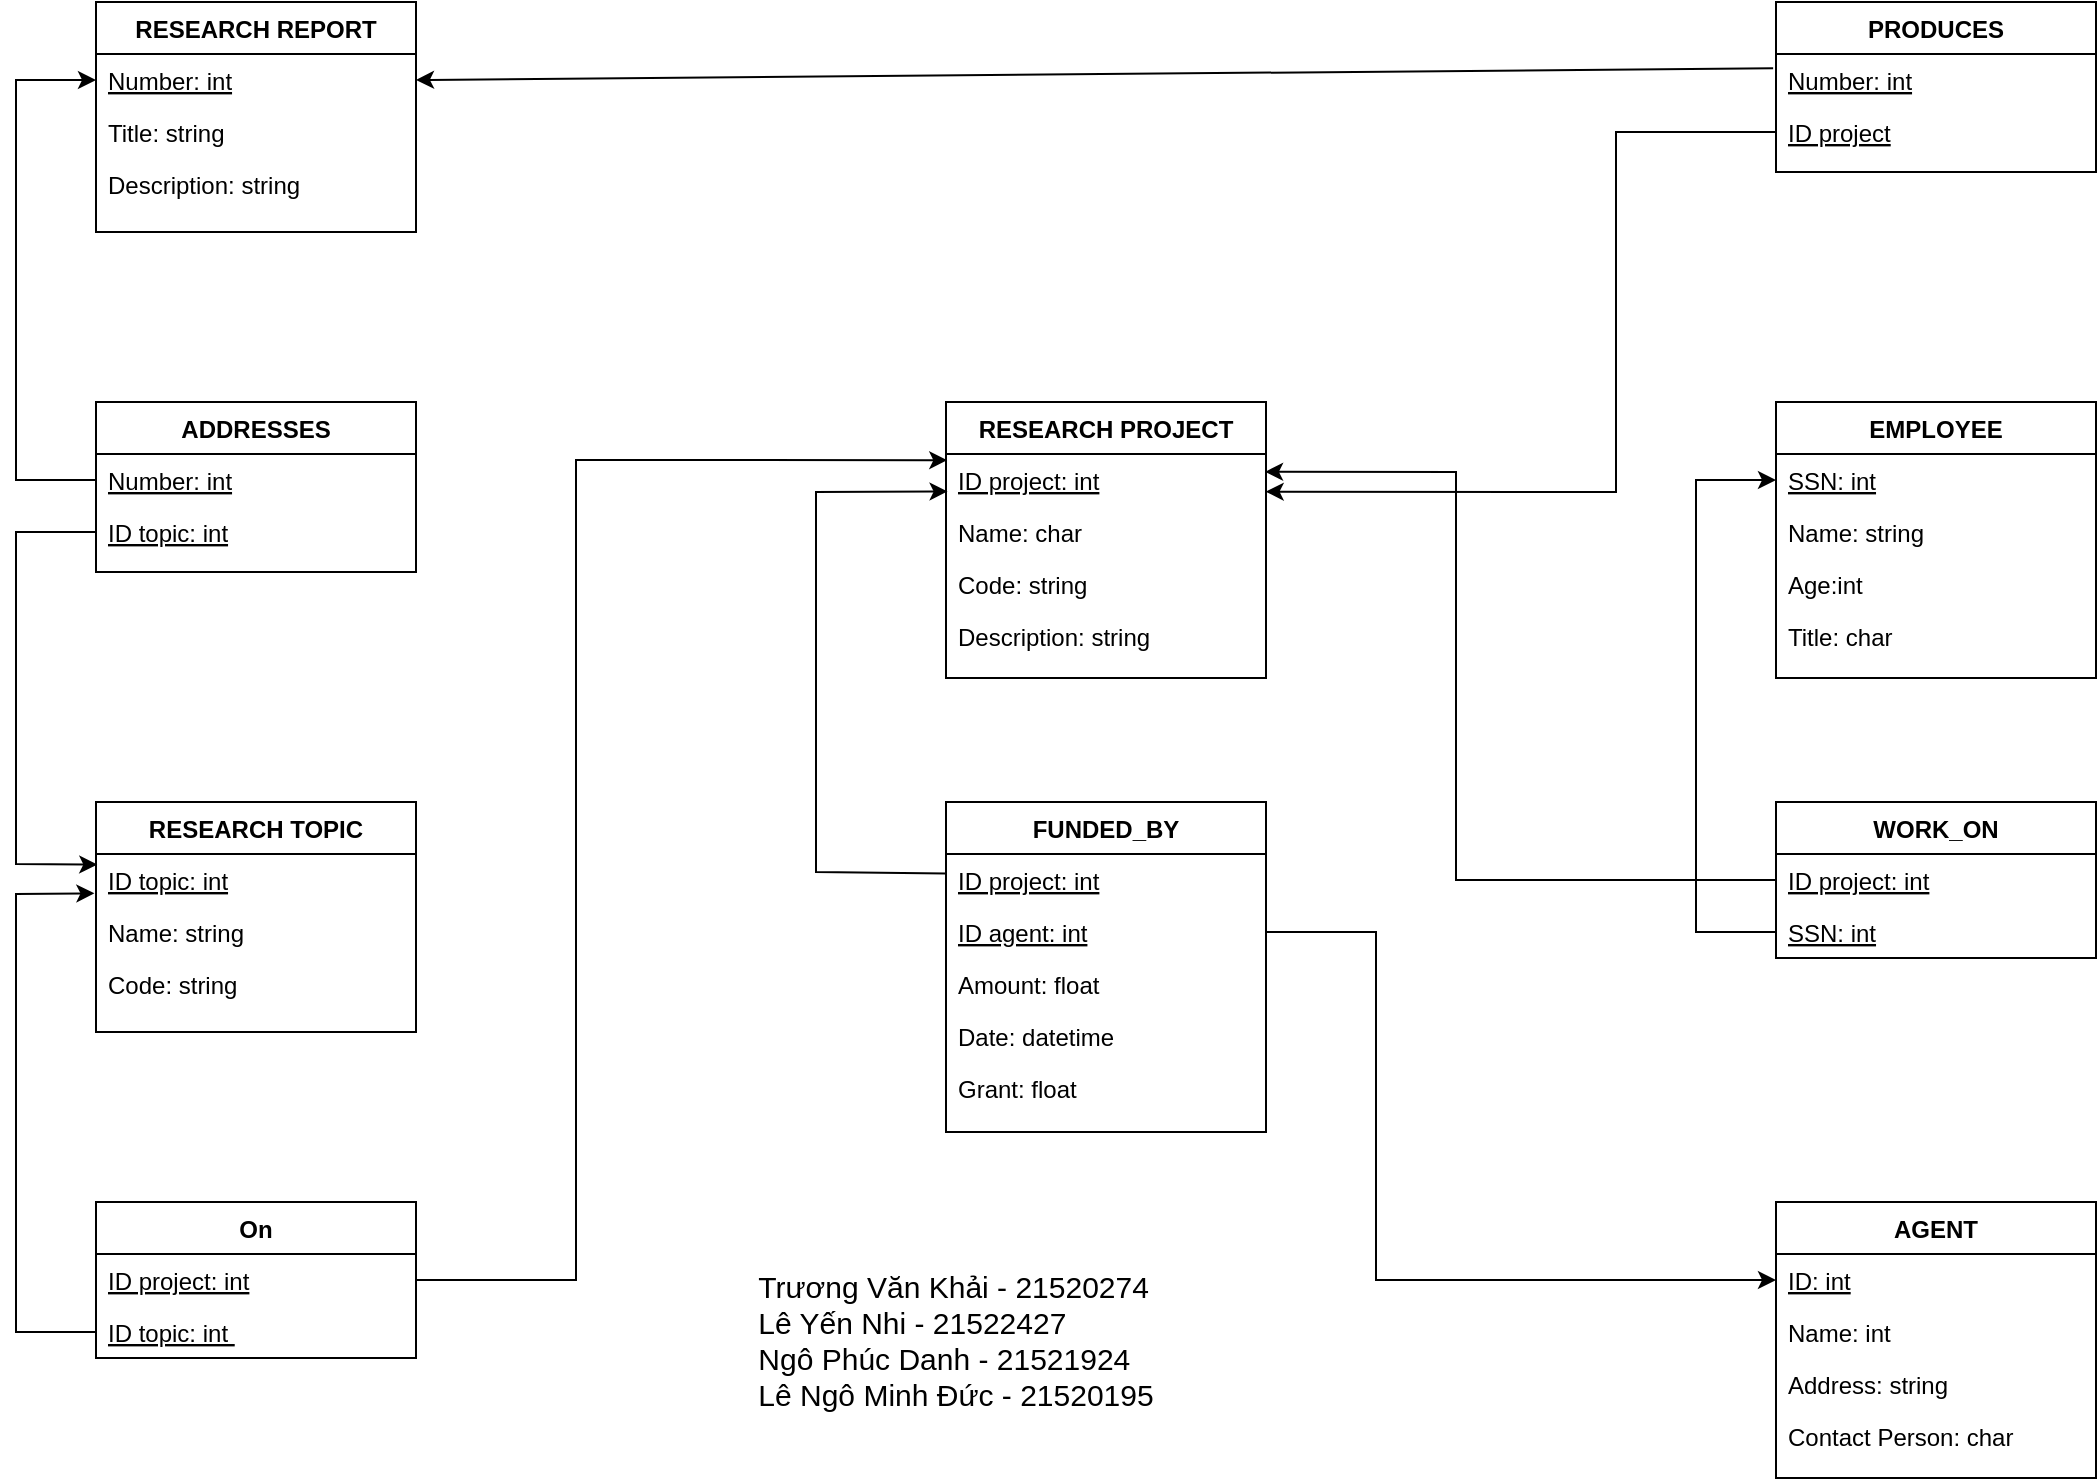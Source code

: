 <mxfile version="21.1.2" type="device">
  <diagram id="C5RBs43oDa-KdzZeNtuy" name="Page-1">
    <mxGraphModel dx="1276" dy="654" grid="1" gridSize="10" guides="1" tooltips="1" connect="1" arrows="1" fold="1" page="1" pageScale="1" pageWidth="1169" pageHeight="827" math="0" shadow="0">
      <root>
        <mxCell id="WIyWlLk6GJQsqaUBKTNV-0" />
        <mxCell id="WIyWlLk6GJQsqaUBKTNV-1" parent="WIyWlLk6GJQsqaUBKTNV-0" />
        <mxCell id="zkfFHV4jXpPFQw0GAbJ--0" value="RESEARCH REPORT" style="swimlane;fontStyle=1;align=center;verticalAlign=top;childLayout=stackLayout;horizontal=1;startSize=26;horizontalStack=0;resizeParent=1;resizeLast=0;collapsible=1;marginBottom=0;rounded=0;shadow=0;strokeWidth=1;" parent="WIyWlLk6GJQsqaUBKTNV-1" vertex="1">
          <mxGeometry x="80" y="45" width="160" height="115" as="geometry">
            <mxRectangle x="230" y="140" width="160" height="26" as="alternateBounds" />
          </mxGeometry>
        </mxCell>
        <mxCell id="zkfFHV4jXpPFQw0GAbJ--1" value="Number: int" style="text;align=left;verticalAlign=top;spacingLeft=4;spacingRight=4;overflow=hidden;rotatable=0;points=[[0,0.5],[1,0.5]];portConstraint=eastwest;fontStyle=4" parent="zkfFHV4jXpPFQw0GAbJ--0" vertex="1">
          <mxGeometry y="26" width="160" height="26" as="geometry" />
        </mxCell>
        <mxCell id="zkfFHV4jXpPFQw0GAbJ--2" value="Title: string" style="text;align=left;verticalAlign=top;spacingLeft=4;spacingRight=4;overflow=hidden;rotatable=0;points=[[0,0.5],[1,0.5]];portConstraint=eastwest;rounded=0;shadow=0;html=0;" parent="zkfFHV4jXpPFQw0GAbJ--0" vertex="1">
          <mxGeometry y="52" width="160" height="26" as="geometry" />
        </mxCell>
        <mxCell id="zkfFHV4jXpPFQw0GAbJ--3" value="Description: string" style="text;align=left;verticalAlign=top;spacingLeft=4;spacingRight=4;overflow=hidden;rotatable=0;points=[[0,0.5],[1,0.5]];portConstraint=eastwest;rounded=0;shadow=0;html=0;" parent="zkfFHV4jXpPFQw0GAbJ--0" vertex="1">
          <mxGeometry y="78" width="160" height="26" as="geometry" />
        </mxCell>
        <mxCell id="TmouDZq_Yiecgq4UuA18-0" value="ADDRESSES" style="swimlane;fontStyle=1;align=center;verticalAlign=top;childLayout=stackLayout;horizontal=1;startSize=26;horizontalStack=0;resizeParent=1;resizeLast=0;collapsible=1;marginBottom=0;rounded=0;shadow=0;strokeWidth=1;" parent="WIyWlLk6GJQsqaUBKTNV-1" vertex="1">
          <mxGeometry x="80" y="245" width="160" height="85" as="geometry">
            <mxRectangle x="230" y="140" width="160" height="26" as="alternateBounds" />
          </mxGeometry>
        </mxCell>
        <mxCell id="TmouDZq_Yiecgq4UuA18-1" value="Number: int" style="text;align=left;verticalAlign=top;spacingLeft=4;spacingRight=4;overflow=hidden;rotatable=0;points=[[0,0.5],[1,0.5]];portConstraint=eastwest;fontStyle=4" parent="TmouDZq_Yiecgq4UuA18-0" vertex="1">
          <mxGeometry y="26" width="160" height="26" as="geometry" />
        </mxCell>
        <mxCell id="TmouDZq_Yiecgq4UuA18-2" value="ID topic: int" style="text;align=left;verticalAlign=top;spacingLeft=4;spacingRight=4;overflow=hidden;rotatable=0;points=[[0,0.5],[1,0.5]];portConstraint=eastwest;rounded=0;shadow=0;html=0;fontStyle=4" parent="TmouDZq_Yiecgq4UuA18-0" vertex="1">
          <mxGeometry y="52" width="160" height="26" as="geometry" />
        </mxCell>
        <mxCell id="TmouDZq_Yiecgq4UuA18-6" value="RESEARCH TOPIC" style="swimlane;fontStyle=1;align=center;verticalAlign=top;childLayout=stackLayout;horizontal=1;startSize=26;horizontalStack=0;resizeParent=1;resizeLast=0;collapsible=1;marginBottom=0;rounded=0;shadow=0;strokeWidth=1;" parent="WIyWlLk6GJQsqaUBKTNV-1" vertex="1">
          <mxGeometry x="80" y="445" width="160" height="115" as="geometry">
            <mxRectangle x="230" y="140" width="160" height="26" as="alternateBounds" />
          </mxGeometry>
        </mxCell>
        <mxCell id="TmouDZq_Yiecgq4UuA18-7" value="ID topic: int" style="text;align=left;verticalAlign=top;spacingLeft=4;spacingRight=4;overflow=hidden;rotatable=0;points=[[0,0.5],[1,0.5]];portConstraint=eastwest;fontStyle=4" parent="TmouDZq_Yiecgq4UuA18-6" vertex="1">
          <mxGeometry y="26" width="160" height="26" as="geometry" />
        </mxCell>
        <mxCell id="TmouDZq_Yiecgq4UuA18-8" value="Name: string" style="text;align=left;verticalAlign=top;spacingLeft=4;spacingRight=4;overflow=hidden;rotatable=0;points=[[0,0.5],[1,0.5]];portConstraint=eastwest;rounded=0;shadow=0;html=0;" parent="TmouDZq_Yiecgq4UuA18-6" vertex="1">
          <mxGeometry y="52" width="160" height="26" as="geometry" />
        </mxCell>
        <mxCell id="TmouDZq_Yiecgq4UuA18-9" value="Code: string" style="text;align=left;verticalAlign=top;spacingLeft=4;spacingRight=4;overflow=hidden;rotatable=0;points=[[0,0.5],[1,0.5]];portConstraint=eastwest;rounded=0;shadow=0;html=0;" parent="TmouDZq_Yiecgq4UuA18-6" vertex="1">
          <mxGeometry y="78" width="160" height="26" as="geometry" />
        </mxCell>
        <mxCell id="TmouDZq_Yiecgq4UuA18-12" value="On" style="swimlane;fontStyle=1;align=center;verticalAlign=top;childLayout=stackLayout;horizontal=1;startSize=26;horizontalStack=0;resizeParent=1;resizeLast=0;collapsible=1;marginBottom=0;rounded=0;shadow=0;strokeWidth=1;" parent="WIyWlLk6GJQsqaUBKTNV-1" vertex="1">
          <mxGeometry x="80" y="645" width="160" height="78" as="geometry">
            <mxRectangle x="230" y="140" width="160" height="26" as="alternateBounds" />
          </mxGeometry>
        </mxCell>
        <mxCell id="TmouDZq_Yiecgq4UuA18-13" value="ID project: int" style="text;align=left;verticalAlign=top;spacingLeft=4;spacingRight=4;overflow=hidden;rotatable=0;points=[[0,0.5],[1,0.5]];portConstraint=eastwest;fontStyle=4" parent="TmouDZq_Yiecgq4UuA18-12" vertex="1">
          <mxGeometry y="26" width="160" height="26" as="geometry" />
        </mxCell>
        <mxCell id="TmouDZq_Yiecgq4UuA18-14" value="ID topic: int " style="text;align=left;verticalAlign=top;spacingLeft=4;spacingRight=4;overflow=hidden;rotatable=0;points=[[0,0.5],[1,0.5]];portConstraint=eastwest;rounded=0;shadow=0;html=0;fontStyle=4" parent="TmouDZq_Yiecgq4UuA18-12" vertex="1">
          <mxGeometry y="52" width="160" height="26" as="geometry" />
        </mxCell>
        <mxCell id="TmouDZq_Yiecgq4UuA18-18" value="PRODUCES" style="swimlane;fontStyle=1;align=center;verticalAlign=top;childLayout=stackLayout;horizontal=1;startSize=26;horizontalStack=0;resizeParent=1;resizeLast=0;collapsible=1;marginBottom=0;rounded=0;shadow=0;strokeWidth=1;" parent="WIyWlLk6GJQsqaUBKTNV-1" vertex="1">
          <mxGeometry x="920" y="45" width="160" height="85" as="geometry">
            <mxRectangle x="230" y="140" width="160" height="26" as="alternateBounds" />
          </mxGeometry>
        </mxCell>
        <mxCell id="TmouDZq_Yiecgq4UuA18-19" value="Number: int" style="text;align=left;verticalAlign=top;spacingLeft=4;spacingRight=4;overflow=hidden;rotatable=0;points=[[0,0.5],[1,0.5]];portConstraint=eastwest;fontStyle=4" parent="TmouDZq_Yiecgq4UuA18-18" vertex="1">
          <mxGeometry y="26" width="160" height="26" as="geometry" />
        </mxCell>
        <mxCell id="TmouDZq_Yiecgq4UuA18-20" value="ID project" style="text;align=left;verticalAlign=top;spacingLeft=4;spacingRight=4;overflow=hidden;rotatable=0;points=[[0,0.5],[1,0.5]];portConstraint=eastwest;rounded=0;shadow=0;html=0;fontStyle=4" parent="TmouDZq_Yiecgq4UuA18-18" vertex="1">
          <mxGeometry y="52" width="160" height="26" as="geometry" />
        </mxCell>
        <mxCell id="TmouDZq_Yiecgq4UuA18-24" value="EMPLOYEE" style="swimlane;fontStyle=1;align=center;verticalAlign=top;childLayout=stackLayout;horizontal=1;startSize=26;horizontalStack=0;resizeParent=1;resizeLast=0;collapsible=1;marginBottom=0;rounded=0;shadow=0;strokeWidth=1;" parent="WIyWlLk6GJQsqaUBKTNV-1" vertex="1">
          <mxGeometry x="920" y="245" width="160" height="138" as="geometry">
            <mxRectangle x="230" y="140" width="160" height="26" as="alternateBounds" />
          </mxGeometry>
        </mxCell>
        <mxCell id="TmouDZq_Yiecgq4UuA18-25" value="SSN: int" style="text;align=left;verticalAlign=top;spacingLeft=4;spacingRight=4;overflow=hidden;rotatable=0;points=[[0,0.5],[1,0.5]];portConstraint=eastwest;fontStyle=4" parent="TmouDZq_Yiecgq4UuA18-24" vertex="1">
          <mxGeometry y="26" width="160" height="26" as="geometry" />
        </mxCell>
        <mxCell id="TmouDZq_Yiecgq4UuA18-26" value="Name: string" style="text;align=left;verticalAlign=top;spacingLeft=4;spacingRight=4;overflow=hidden;rotatable=0;points=[[0,0.5],[1,0.5]];portConstraint=eastwest;rounded=0;shadow=0;html=0;" parent="TmouDZq_Yiecgq4UuA18-24" vertex="1">
          <mxGeometry y="52" width="160" height="26" as="geometry" />
        </mxCell>
        <mxCell id="TmouDZq_Yiecgq4UuA18-27" value="Age:int" style="text;align=left;verticalAlign=top;spacingLeft=4;spacingRight=4;overflow=hidden;rotatable=0;points=[[0,0.5],[1,0.5]];portConstraint=eastwest;rounded=0;shadow=0;html=0;" parent="TmouDZq_Yiecgq4UuA18-24" vertex="1">
          <mxGeometry y="78" width="160" height="26" as="geometry" />
        </mxCell>
        <mxCell id="TmouDZq_Yiecgq4UuA18-59" value="Title: char" style="text;align=left;verticalAlign=top;spacingLeft=4;spacingRight=4;overflow=hidden;rotatable=0;points=[[0,0.5],[1,0.5]];portConstraint=eastwest;rounded=0;shadow=0;html=0;" parent="TmouDZq_Yiecgq4UuA18-24" vertex="1">
          <mxGeometry y="104" width="160" height="26" as="geometry" />
        </mxCell>
        <mxCell id="TmouDZq_Yiecgq4UuA18-30" value="WORK_ON" style="swimlane;fontStyle=1;align=center;verticalAlign=top;childLayout=stackLayout;horizontal=1;startSize=26;horizontalStack=0;resizeParent=1;resizeLast=0;collapsible=1;marginBottom=0;rounded=0;shadow=0;strokeWidth=1;" parent="WIyWlLk6GJQsqaUBKTNV-1" vertex="1">
          <mxGeometry x="920" y="445" width="160" height="78" as="geometry">
            <mxRectangle x="230" y="140" width="160" height="26" as="alternateBounds" />
          </mxGeometry>
        </mxCell>
        <mxCell id="TmouDZq_Yiecgq4UuA18-31" value="ID project: int" style="text;align=left;verticalAlign=top;spacingLeft=4;spacingRight=4;overflow=hidden;rotatable=0;points=[[0,0.5],[1,0.5]];portConstraint=eastwest;fontStyle=4" parent="TmouDZq_Yiecgq4UuA18-30" vertex="1">
          <mxGeometry y="26" width="160" height="26" as="geometry" />
        </mxCell>
        <mxCell id="TmouDZq_Yiecgq4UuA18-32" value="SSN: int" style="text;align=left;verticalAlign=top;spacingLeft=4;spacingRight=4;overflow=hidden;rotatable=0;points=[[0,0.5],[1,0.5]];portConstraint=eastwest;rounded=0;shadow=0;html=0;fontStyle=4" parent="TmouDZq_Yiecgq4UuA18-30" vertex="1">
          <mxGeometry y="52" width="160" height="26" as="geometry" />
        </mxCell>
        <mxCell id="TmouDZq_Yiecgq4UuA18-36" value="AGENT" style="swimlane;fontStyle=1;align=center;verticalAlign=top;childLayout=stackLayout;horizontal=1;startSize=26;horizontalStack=0;resizeParent=1;resizeLast=0;collapsible=1;marginBottom=0;rounded=0;shadow=0;strokeWidth=1;" parent="WIyWlLk6GJQsqaUBKTNV-1" vertex="1">
          <mxGeometry x="920" y="645" width="160" height="138" as="geometry">
            <mxRectangle x="230" y="140" width="160" height="26" as="alternateBounds" />
          </mxGeometry>
        </mxCell>
        <mxCell id="TmouDZq_Yiecgq4UuA18-37" value="ID: int" style="text;align=left;verticalAlign=top;spacingLeft=4;spacingRight=4;overflow=hidden;rotatable=0;points=[[0,0.5],[1,0.5]];portConstraint=eastwest;fontStyle=4" parent="TmouDZq_Yiecgq4UuA18-36" vertex="1">
          <mxGeometry y="26" width="160" height="26" as="geometry" />
        </mxCell>
        <mxCell id="TmouDZq_Yiecgq4UuA18-38" value="Name: int" style="text;align=left;verticalAlign=top;spacingLeft=4;spacingRight=4;overflow=hidden;rotatable=0;points=[[0,0.5],[1,0.5]];portConstraint=eastwest;rounded=0;shadow=0;html=0;" parent="TmouDZq_Yiecgq4UuA18-36" vertex="1">
          <mxGeometry y="52" width="160" height="26" as="geometry" />
        </mxCell>
        <mxCell id="TmouDZq_Yiecgq4UuA18-39" value="Address: string" style="text;align=left;verticalAlign=top;spacingLeft=4;spacingRight=4;overflow=hidden;rotatable=0;points=[[0,0.5],[1,0.5]];portConstraint=eastwest;rounded=0;shadow=0;html=0;" parent="TmouDZq_Yiecgq4UuA18-36" vertex="1">
          <mxGeometry y="78" width="160" height="26" as="geometry" />
        </mxCell>
        <mxCell id="TmouDZq_Yiecgq4UuA18-58" value="Contact Person: char" style="text;align=left;verticalAlign=top;spacingLeft=4;spacingRight=4;overflow=hidden;rotatable=0;points=[[0,0.5],[1,0.5]];portConstraint=eastwest;rounded=0;shadow=0;html=0;" parent="TmouDZq_Yiecgq4UuA18-36" vertex="1">
          <mxGeometry y="104" width="160" height="26" as="geometry" />
        </mxCell>
        <mxCell id="TmouDZq_Yiecgq4UuA18-42" value="RESEARCH PROJECT" style="swimlane;fontStyle=1;align=center;verticalAlign=top;childLayout=stackLayout;horizontal=1;startSize=26;horizontalStack=0;resizeParent=1;resizeLast=0;collapsible=1;marginBottom=0;rounded=0;shadow=0;strokeWidth=1;" parent="WIyWlLk6GJQsqaUBKTNV-1" vertex="1">
          <mxGeometry x="505" y="245" width="160" height="138" as="geometry">
            <mxRectangle x="230" y="140" width="160" height="26" as="alternateBounds" />
          </mxGeometry>
        </mxCell>
        <mxCell id="TmouDZq_Yiecgq4UuA18-43" value="ID project: int" style="text;align=left;verticalAlign=top;spacingLeft=4;spacingRight=4;overflow=hidden;rotatable=0;points=[[0,0.5],[1,0.5]];portConstraint=eastwest;fontStyle=4" parent="TmouDZq_Yiecgq4UuA18-42" vertex="1">
          <mxGeometry y="26" width="160" height="26" as="geometry" />
        </mxCell>
        <mxCell id="TmouDZq_Yiecgq4UuA18-44" value="Name: char" style="text;align=left;verticalAlign=top;spacingLeft=4;spacingRight=4;overflow=hidden;rotatable=0;points=[[0,0.5],[1,0.5]];portConstraint=eastwest;rounded=0;shadow=0;html=0;" parent="TmouDZq_Yiecgq4UuA18-42" vertex="1">
          <mxGeometry y="52" width="160" height="26" as="geometry" />
        </mxCell>
        <mxCell id="TmouDZq_Yiecgq4UuA18-45" value="Code: string" style="text;align=left;verticalAlign=top;spacingLeft=4;spacingRight=4;overflow=hidden;rotatable=0;points=[[0,0.5],[1,0.5]];portConstraint=eastwest;rounded=0;shadow=0;html=0;" parent="TmouDZq_Yiecgq4UuA18-42" vertex="1">
          <mxGeometry y="78" width="160" height="26" as="geometry" />
        </mxCell>
        <mxCell id="TmouDZq_Yiecgq4UuA18-55" value="Description: string" style="text;align=left;verticalAlign=top;spacingLeft=4;spacingRight=4;overflow=hidden;rotatable=0;points=[[0,0.5],[1,0.5]];portConstraint=eastwest;rounded=0;shadow=0;html=0;" parent="TmouDZq_Yiecgq4UuA18-42" vertex="1">
          <mxGeometry y="104" width="160" height="26" as="geometry" />
        </mxCell>
        <mxCell id="TmouDZq_Yiecgq4UuA18-48" value="FUNDED_BY" style="swimlane;fontStyle=1;align=center;verticalAlign=top;childLayout=stackLayout;horizontal=1;startSize=26;horizontalStack=0;resizeParent=1;resizeLast=0;collapsible=1;marginBottom=0;rounded=0;shadow=0;strokeWidth=1;" parent="WIyWlLk6GJQsqaUBKTNV-1" vertex="1">
          <mxGeometry x="505" y="445" width="160" height="165" as="geometry">
            <mxRectangle x="505" y="445" width="160" height="26" as="alternateBounds" />
          </mxGeometry>
        </mxCell>
        <mxCell id="TmouDZq_Yiecgq4UuA18-49" value="ID project: int" style="text;align=left;verticalAlign=top;spacingLeft=4;spacingRight=4;overflow=hidden;rotatable=0;points=[[0,0.5],[1,0.5]];portConstraint=eastwest;fontStyle=4" parent="TmouDZq_Yiecgq4UuA18-48" vertex="1">
          <mxGeometry y="26" width="160" height="26" as="geometry" />
        </mxCell>
        <mxCell id="TmouDZq_Yiecgq4UuA18-50" value="ID agent: int" style="text;align=left;verticalAlign=top;spacingLeft=4;spacingRight=4;overflow=hidden;rotatable=0;points=[[0,0.5],[1,0.5]];portConstraint=eastwest;rounded=0;shadow=0;html=0;fontStyle=4" parent="TmouDZq_Yiecgq4UuA18-48" vertex="1">
          <mxGeometry y="52" width="160" height="26" as="geometry" />
        </mxCell>
        <mxCell id="TmouDZq_Yiecgq4UuA18-51" value="Amount: float" style="text;align=left;verticalAlign=top;spacingLeft=4;spacingRight=4;overflow=hidden;rotatable=0;points=[[0,0.5],[1,0.5]];portConstraint=eastwest;rounded=0;shadow=0;html=0;" parent="TmouDZq_Yiecgq4UuA18-48" vertex="1">
          <mxGeometry y="78" width="160" height="26" as="geometry" />
        </mxCell>
        <mxCell id="TmouDZq_Yiecgq4UuA18-56" value="Date: datetime" style="text;align=left;verticalAlign=top;spacingLeft=4;spacingRight=4;overflow=hidden;rotatable=0;points=[[0,0.5],[1,0.5]];portConstraint=eastwest;rounded=0;shadow=0;html=0;" parent="TmouDZq_Yiecgq4UuA18-48" vertex="1">
          <mxGeometry y="104" width="160" height="26" as="geometry" />
        </mxCell>
        <mxCell id="TmouDZq_Yiecgq4UuA18-57" value="Grant: float" style="text;align=left;verticalAlign=top;spacingLeft=4;spacingRight=4;overflow=hidden;rotatable=0;points=[[0,0.5],[1,0.5]];portConstraint=eastwest;rounded=0;shadow=0;html=0;" parent="TmouDZq_Yiecgq4UuA18-48" vertex="1">
          <mxGeometry y="130" width="160" height="26" as="geometry" />
        </mxCell>
        <mxCell id="TmouDZq_Yiecgq4UuA18-60" value="" style="endArrow=classic;html=1;rounded=0;exitX=0;exitY=0.5;exitDx=0;exitDy=0;entryX=0;entryY=0.5;entryDx=0;entryDy=0;" parent="WIyWlLk6GJQsqaUBKTNV-1" source="TmouDZq_Yiecgq4UuA18-1" target="zkfFHV4jXpPFQw0GAbJ--1" edge="1">
          <mxGeometry width="50" height="50" relative="1" as="geometry">
            <mxPoint x="360" y="250" as="sourcePoint" />
            <mxPoint x="410" y="200" as="targetPoint" />
            <Array as="points">
              <mxPoint x="40" y="284" />
              <mxPoint x="40" y="84" />
            </Array>
          </mxGeometry>
        </mxCell>
        <mxCell id="TmouDZq_Yiecgq4UuA18-61" value="" style="endArrow=classic;html=1;rounded=0;exitX=0;exitY=0.5;exitDx=0;exitDy=0;entryX=0.004;entryY=0.204;entryDx=0;entryDy=0;entryPerimeter=0;" parent="WIyWlLk6GJQsqaUBKTNV-1" source="TmouDZq_Yiecgq4UuA18-2" target="TmouDZq_Yiecgq4UuA18-7" edge="1">
          <mxGeometry width="50" height="50" relative="1" as="geometry">
            <mxPoint x="360" y="390" as="sourcePoint" />
            <mxPoint x="410" y="340" as="targetPoint" />
            <Array as="points">
              <mxPoint x="40" y="310" />
              <mxPoint x="40" y="476" />
            </Array>
          </mxGeometry>
        </mxCell>
        <mxCell id="TmouDZq_Yiecgq4UuA18-62" value="" style="endArrow=classic;html=1;rounded=0;exitX=1;exitY=0.5;exitDx=0;exitDy=0;entryX=0.004;entryY=0.211;entryDx=0;entryDy=0;entryPerimeter=0;" parent="WIyWlLk6GJQsqaUBKTNV-1" source="TmouDZq_Yiecgq4UuA18-13" target="TmouDZq_Yiecgq4UuA18-42" edge="1">
          <mxGeometry width="50" height="50" relative="1" as="geometry">
            <mxPoint x="300" y="520" as="sourcePoint" />
            <mxPoint x="510" y="270" as="targetPoint" />
            <Array as="points">
              <mxPoint x="320" y="684" />
              <mxPoint x="320" y="274" />
            </Array>
          </mxGeometry>
        </mxCell>
        <mxCell id="TmouDZq_Yiecgq4UuA18-63" value="" style="endArrow=classic;html=1;rounded=0;entryX=-0.005;entryY=0.756;entryDx=0;entryDy=0;entryPerimeter=0;exitX=0;exitY=0.5;exitDx=0;exitDy=0;" parent="WIyWlLk6GJQsqaUBKTNV-1" source="TmouDZq_Yiecgq4UuA18-14" target="TmouDZq_Yiecgq4UuA18-7" edge="1">
          <mxGeometry width="50" height="50" relative="1" as="geometry">
            <mxPoint x="100" y="440" as="sourcePoint" />
            <mxPoint x="150" y="390" as="targetPoint" />
            <Array as="points">
              <mxPoint x="40" y="710" />
              <mxPoint x="40" y="491" />
            </Array>
          </mxGeometry>
        </mxCell>
        <mxCell id="TmouDZq_Yiecgq4UuA18-64" value="" style="endArrow=classic;html=1;rounded=0;exitX=0;exitY=0.375;exitDx=0;exitDy=0;exitPerimeter=0;entryX=0.005;entryY=0.719;entryDx=0;entryDy=0;entryPerimeter=0;" parent="WIyWlLk6GJQsqaUBKTNV-1" source="TmouDZq_Yiecgq4UuA18-49" target="TmouDZq_Yiecgq4UuA18-43" edge="1">
          <mxGeometry width="50" height="50" relative="1" as="geometry">
            <mxPoint x="490" y="420" as="sourcePoint" />
            <mxPoint x="500" y="290" as="targetPoint" />
            <Array as="points">
              <mxPoint x="440" y="480" />
              <mxPoint x="440" y="290" />
            </Array>
          </mxGeometry>
        </mxCell>
        <mxCell id="TmouDZq_Yiecgq4UuA18-65" value="" style="endArrow=classic;html=1;rounded=0;exitX=1;exitY=0.5;exitDx=0;exitDy=0;entryX=0;entryY=0.5;entryDx=0;entryDy=0;" parent="WIyWlLk6GJQsqaUBKTNV-1" source="TmouDZq_Yiecgq4UuA18-50" target="TmouDZq_Yiecgq4UuA18-37" edge="1">
          <mxGeometry width="50" height="50" relative="1" as="geometry">
            <mxPoint x="700" y="500" as="sourcePoint" />
            <mxPoint x="750" y="450" as="targetPoint" />
            <Array as="points">
              <mxPoint x="720" y="510" />
              <mxPoint x="720" y="684" />
            </Array>
          </mxGeometry>
        </mxCell>
        <mxCell id="TmouDZq_Yiecgq4UuA18-66" value="" style="endArrow=classic;html=1;rounded=0;entryX=0.997;entryY=0.343;entryDx=0;entryDy=0;entryPerimeter=0;exitX=0;exitY=0.5;exitDx=0;exitDy=0;" parent="WIyWlLk6GJQsqaUBKTNV-1" source="TmouDZq_Yiecgq4UuA18-31" target="TmouDZq_Yiecgq4UuA18-43" edge="1">
          <mxGeometry width="50" height="50" relative="1" as="geometry">
            <mxPoint x="730" y="400" as="sourcePoint" />
            <mxPoint x="780" y="350" as="targetPoint" />
            <Array as="points">
              <mxPoint x="760" y="484" />
              <mxPoint x="760" y="280" />
            </Array>
          </mxGeometry>
        </mxCell>
        <mxCell id="TmouDZq_Yiecgq4UuA18-67" value="" style="endArrow=classic;html=1;rounded=0;entryX=0;entryY=0.5;entryDx=0;entryDy=0;exitX=0;exitY=0.5;exitDx=0;exitDy=0;" parent="WIyWlLk6GJQsqaUBKTNV-1" source="TmouDZq_Yiecgq4UuA18-32" target="TmouDZq_Yiecgq4UuA18-25" edge="1">
          <mxGeometry width="50" height="50" relative="1" as="geometry">
            <mxPoint x="730" y="400" as="sourcePoint" />
            <mxPoint x="780" y="350" as="targetPoint" />
            <Array as="points">
              <mxPoint x="880" y="510" />
              <mxPoint x="880" y="284" />
            </Array>
          </mxGeometry>
        </mxCell>
        <mxCell id="TmouDZq_Yiecgq4UuA18-69" value="" style="endArrow=classic;html=1;rounded=0;entryX=0.999;entryY=0.724;entryDx=0;entryDy=0;entryPerimeter=0;exitX=0;exitY=0.5;exitDx=0;exitDy=0;" parent="WIyWlLk6GJQsqaUBKTNV-1" source="TmouDZq_Yiecgq4UuA18-20" target="TmouDZq_Yiecgq4UuA18-43" edge="1">
          <mxGeometry width="50" height="50" relative="1" as="geometry">
            <mxPoint x="670" y="220" as="sourcePoint" />
            <mxPoint x="720" y="170" as="targetPoint" />
            <Array as="points">
              <mxPoint x="840" y="110" />
              <mxPoint x="840" y="290" />
            </Array>
          </mxGeometry>
        </mxCell>
        <mxCell id="TmouDZq_Yiecgq4UuA18-70" value="" style="endArrow=classic;html=1;rounded=0;entryX=1;entryY=0.5;entryDx=0;entryDy=0;exitX=-0.009;exitY=0.275;exitDx=0;exitDy=0;exitPerimeter=0;" parent="WIyWlLk6GJQsqaUBKTNV-1" source="TmouDZq_Yiecgq4UuA18-19" target="zkfFHV4jXpPFQw0GAbJ--1" edge="1">
          <mxGeometry width="50" height="50" relative="1" as="geometry">
            <mxPoint x="390" y="210" as="sourcePoint" />
            <mxPoint x="440" y="160" as="targetPoint" />
          </mxGeometry>
        </mxCell>
        <mxCell id="-ivdpgq6wd-nJHfDtycq-0" value="&lt;div style=&quot;text-align: left; font-size: 15px;&quot;&gt;&lt;span style=&quot;background-color: initial;&quot;&gt;&lt;font style=&quot;font-size: 15px;&quot;&gt;Trương Văn Khải - 21520274&lt;/font&gt;&lt;/span&gt;&lt;/div&gt;&lt;div style=&quot;text-align: left; font-size: 15px;&quot;&gt;&lt;span style=&quot;background-color: initial;&quot;&gt;&lt;font style=&quot;font-size: 15px;&quot;&gt;Lê Yến Nhi - 21522427&lt;/font&gt;&lt;/span&gt;&lt;/div&gt;&lt;div style=&quot;text-align: left; font-size: 15px;&quot;&gt;&lt;span style=&quot;background-color: initial;&quot;&gt;&lt;font style=&quot;font-size: 15px;&quot;&gt;Ngô Phúc Danh - 21521924&lt;/font&gt;&lt;/span&gt;&lt;/div&gt;&lt;div style=&quot;text-align: left; font-size: 15px;&quot;&gt;&lt;span style=&quot;background-color: initial;&quot;&gt;&lt;font style=&quot;font-size: 15px;&quot;&gt;Lê Ngô Minh Đức - 21520195&lt;/font&gt;&lt;/span&gt;&lt;/div&gt;" style="text;html=1;strokeColor=none;fillColor=none;align=center;verticalAlign=middle;whiteSpace=wrap;rounded=0;" vertex="1" parent="WIyWlLk6GJQsqaUBKTNV-1">
          <mxGeometry x="370" y="674" width="280" height="80" as="geometry" />
        </mxCell>
      </root>
    </mxGraphModel>
  </diagram>
</mxfile>
